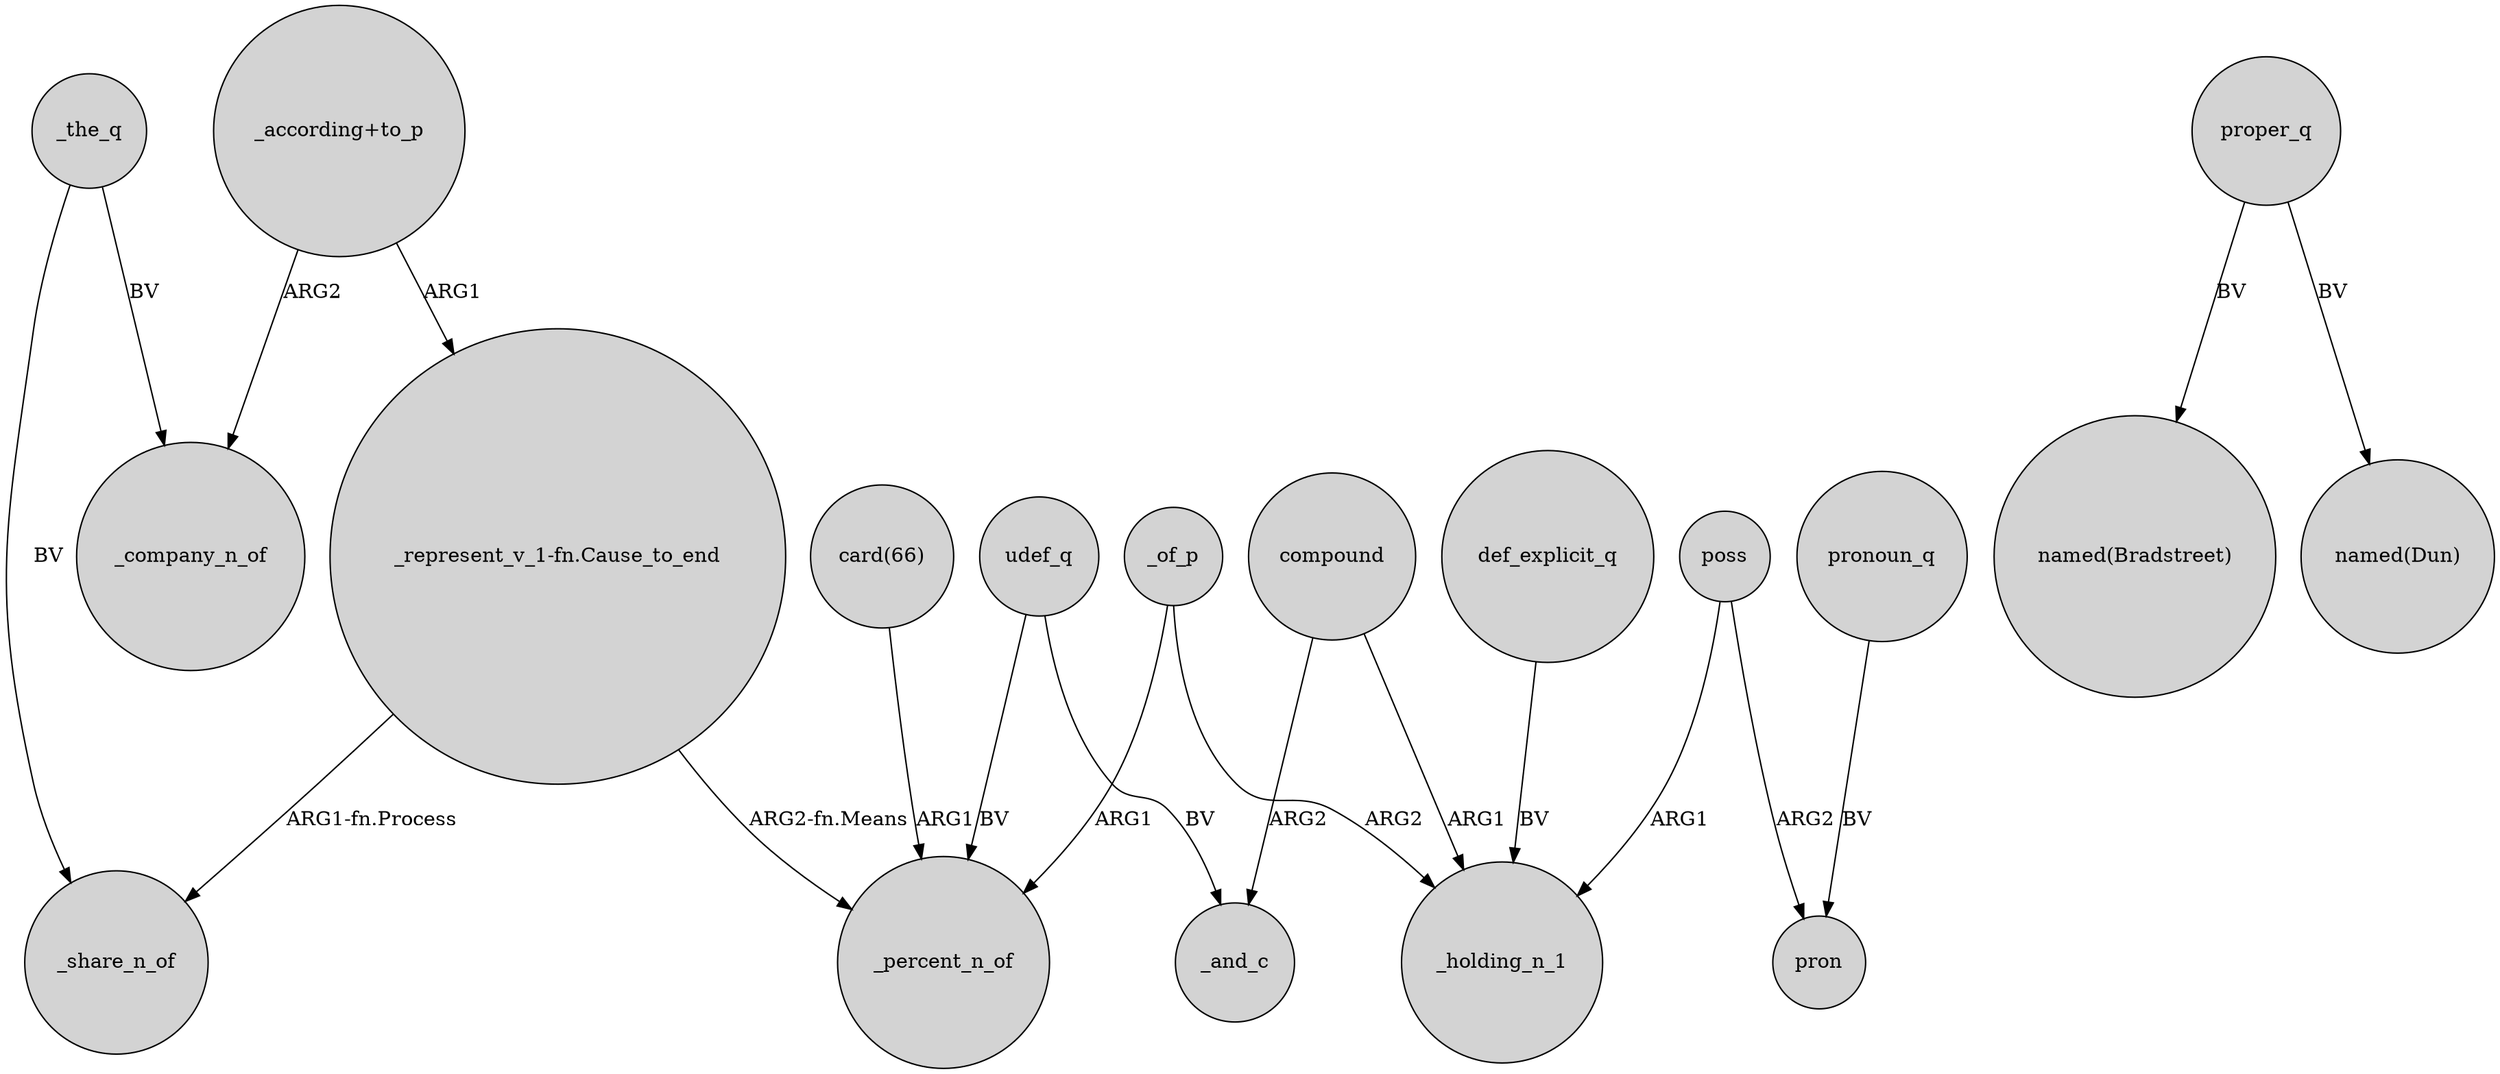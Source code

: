 digraph {
	node [shape=circle style=filled]
	_the_q -> _share_n_of [label=BV]
	compound -> _holding_n_1 [label=ARG1]
	proper_q -> "named(Bradstreet)" [label=BV]
	udef_q -> _and_c [label=BV]
	_of_p -> _percent_n_of [label=ARG1]
	compound -> _and_c [label=ARG2]
	pronoun_q -> pron [label=BV]
	"_represent_v_1-fn.Cause_to_end" -> _percent_n_of [label="ARG2-fn.Means"]
	poss -> pron [label=ARG2]
	udef_q -> _percent_n_of [label=BV]
	"_according+to_p" -> _company_n_of [label=ARG2]
	poss -> _holding_n_1 [label=ARG1]
	def_explicit_q -> _holding_n_1 [label=BV]
	"_represent_v_1-fn.Cause_to_end" -> _share_n_of [label="ARG1-fn.Process"]
	_of_p -> _holding_n_1 [label=ARG2]
	"card(66)" -> _percent_n_of [label=ARG1]
	"_according+to_p" -> "_represent_v_1-fn.Cause_to_end" [label=ARG1]
	_the_q -> _company_n_of [label=BV]
	proper_q -> "named(Dun)" [label=BV]
}
